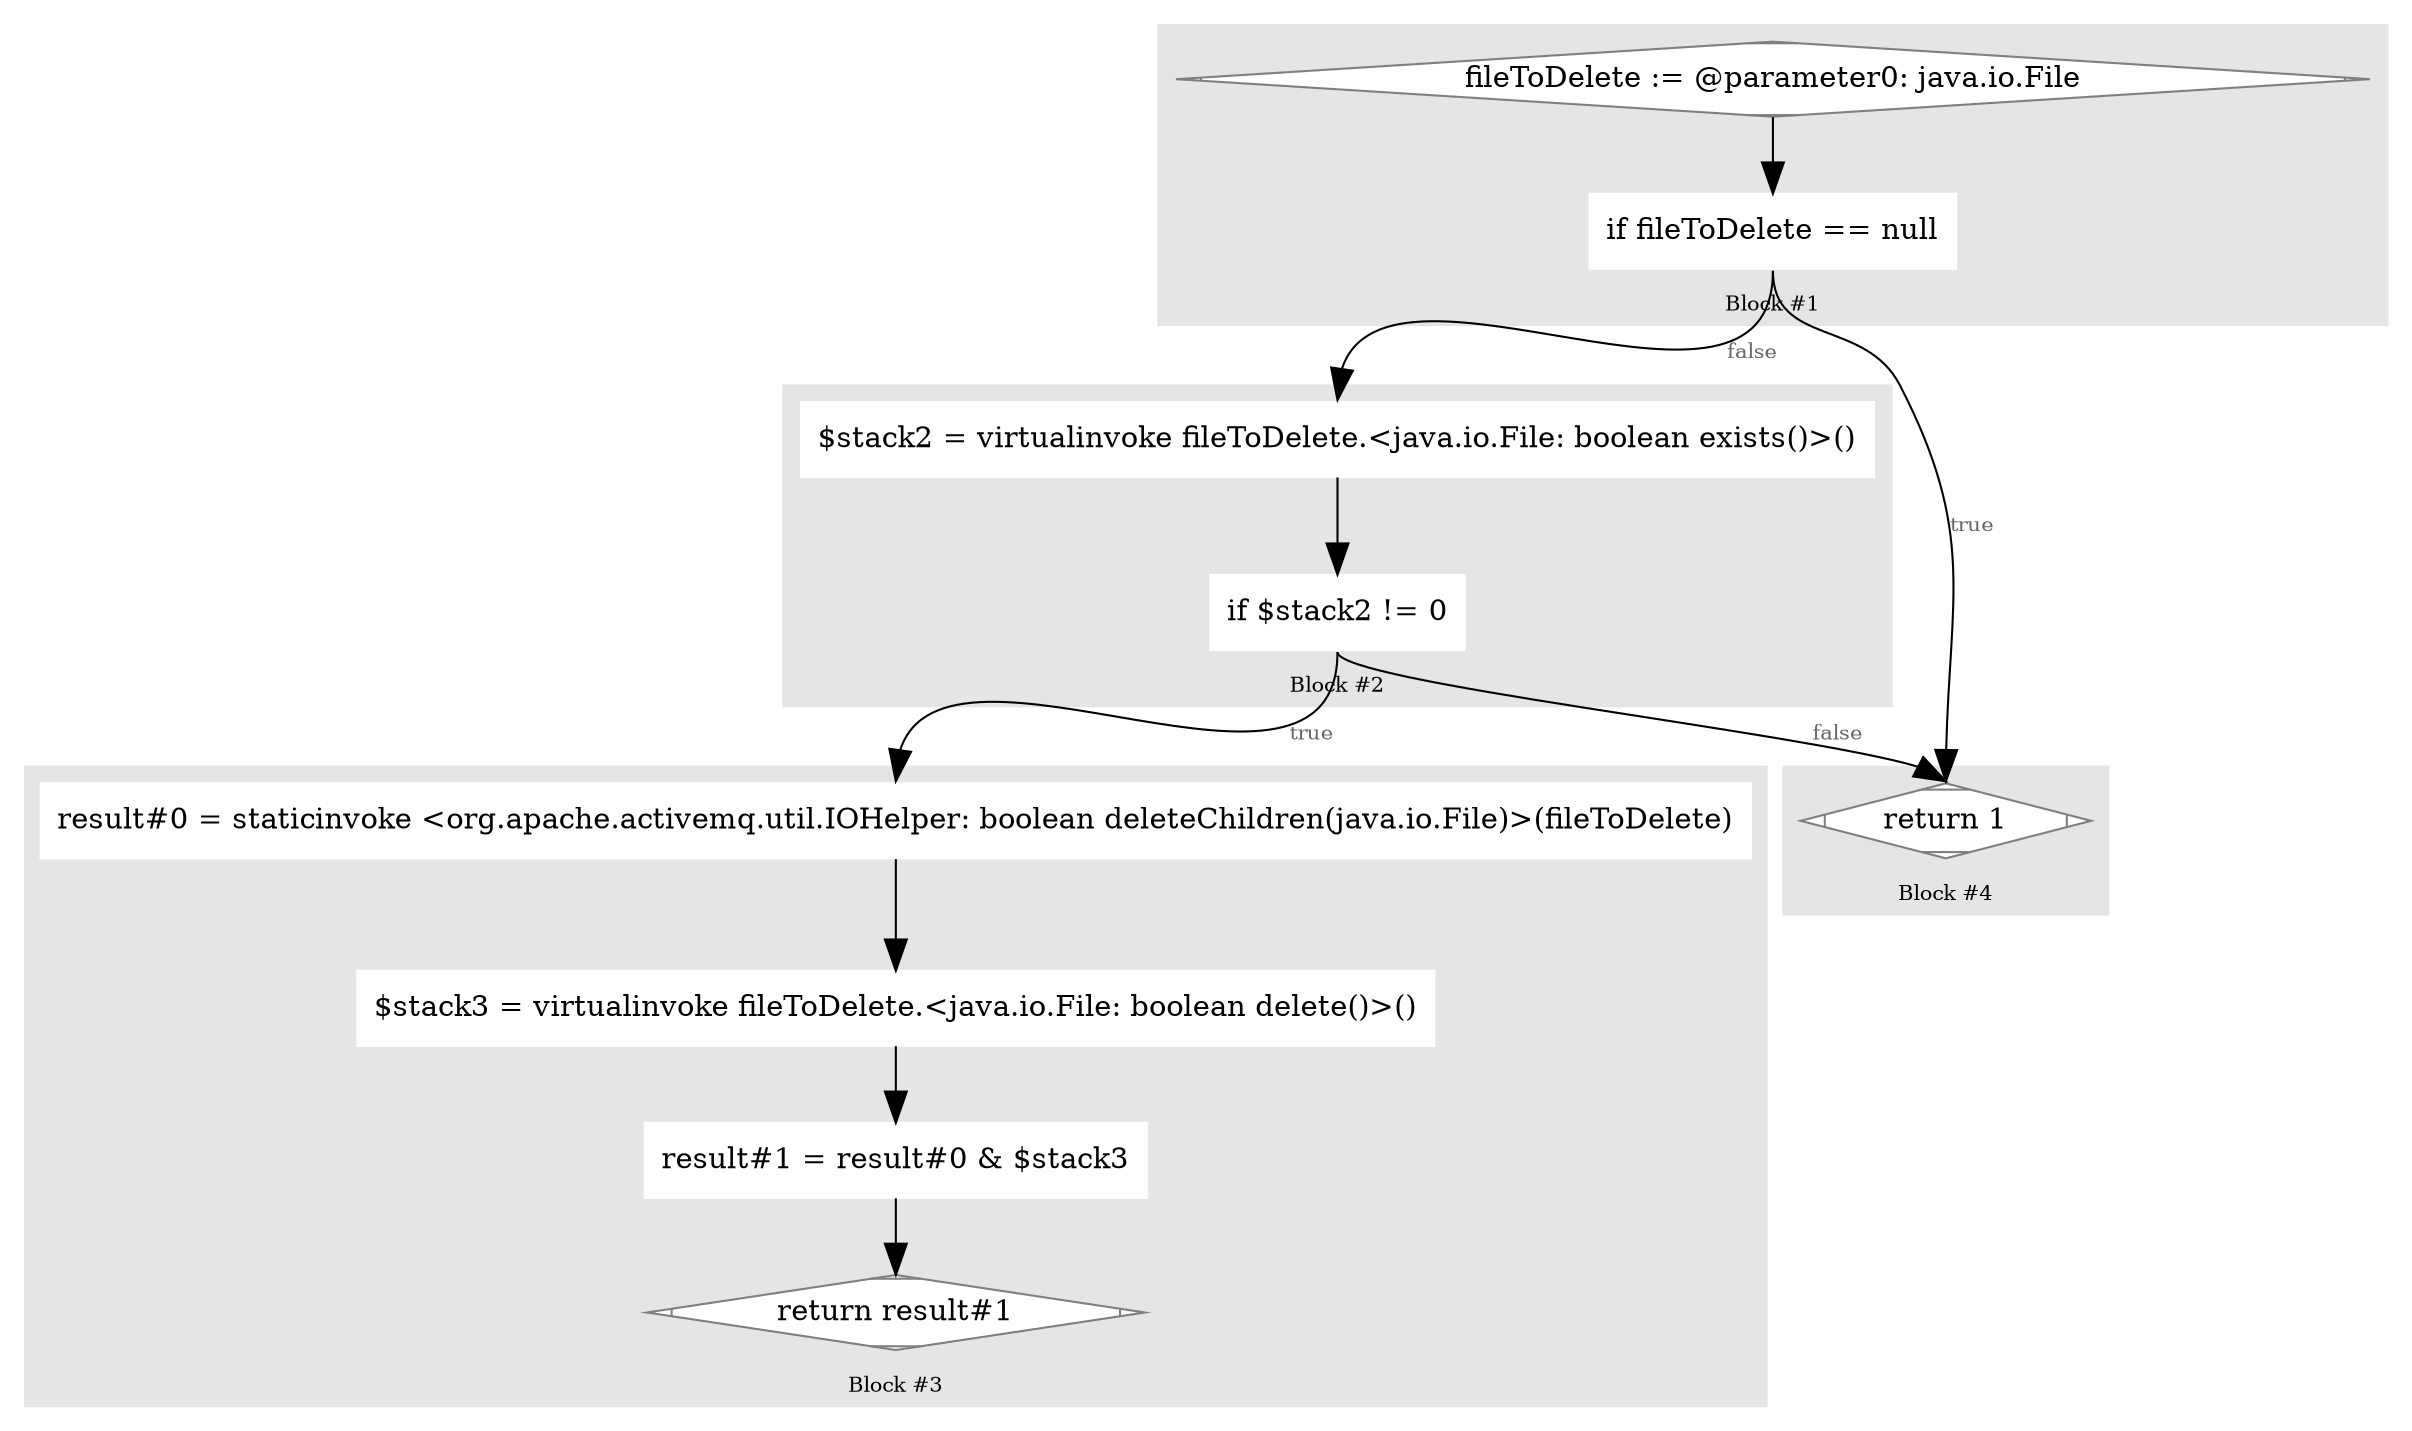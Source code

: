 digraph G {
	compound=true
	labelloc=b
	style=filled
	color=gray90
	node [shape=box,style=filled,color=white]
	edge [fontsize=10,arrowsize=1.5,fontcolor=grey40]
	fontsize=10

//  lines [58: 58] 
	subgraph cluster_2065857933 { 
		label = "Block #1"
		1277009227[label="fileToDelete := @parameter0: java.io.File",shape=Mdiamond,color=grey50,fillcolor=white]
		1989335500[label="if fileToDelete == null"]

		1277009227 -> 1989335500
	}
	1989335500:s -> 1797712197:n[label="false"]
	1989335500:s -> 225472281:n[label="true"]

//  lines [58: 58] 
	subgraph cluster_1708570683 { 
		label = "Block #2"
		1797712197[label="$stack2 = virtualinvoke fileToDelete.&lt;java.io.File: boolean exists()&gt;()"]
		1307904972[label="if $stack2 != 0"]

		1797712197 -> 1307904972
	}
	1307904972:s -> 225472281:n[label="false"]
	1307904972:s -> 1671846437:n[label="true"]

//  lines [61: 63] 
	subgraph cluster_690521419 { 
		label = "Block #3"
		1671846437[label="result#0 = staticinvoke &lt;org.apache.activemq.util.IOHelper: boolean deleteChildren(java.io.File)&gt;(fileToDelete)"]
		1169794610[label="$stack3 = virtualinvoke fileToDelete.&lt;java.io.File: boolean delete()&gt;()"]
		1840976765[label="result#1 = result#0 &amp; $stack3"]
		831236296[label="return result#1",shape=Mdiamond,color=grey50,fillcolor=white]

		1671846437 -> 1169794610 -> 1840976765 -> 831236296
	}

//  lines [59: 59] 
	subgraph cluster_817348612 { 
		label = "Block #4"
		225472281[label="return 1",shape=Mdiamond,color=grey50,fillcolor=white]
	}

}